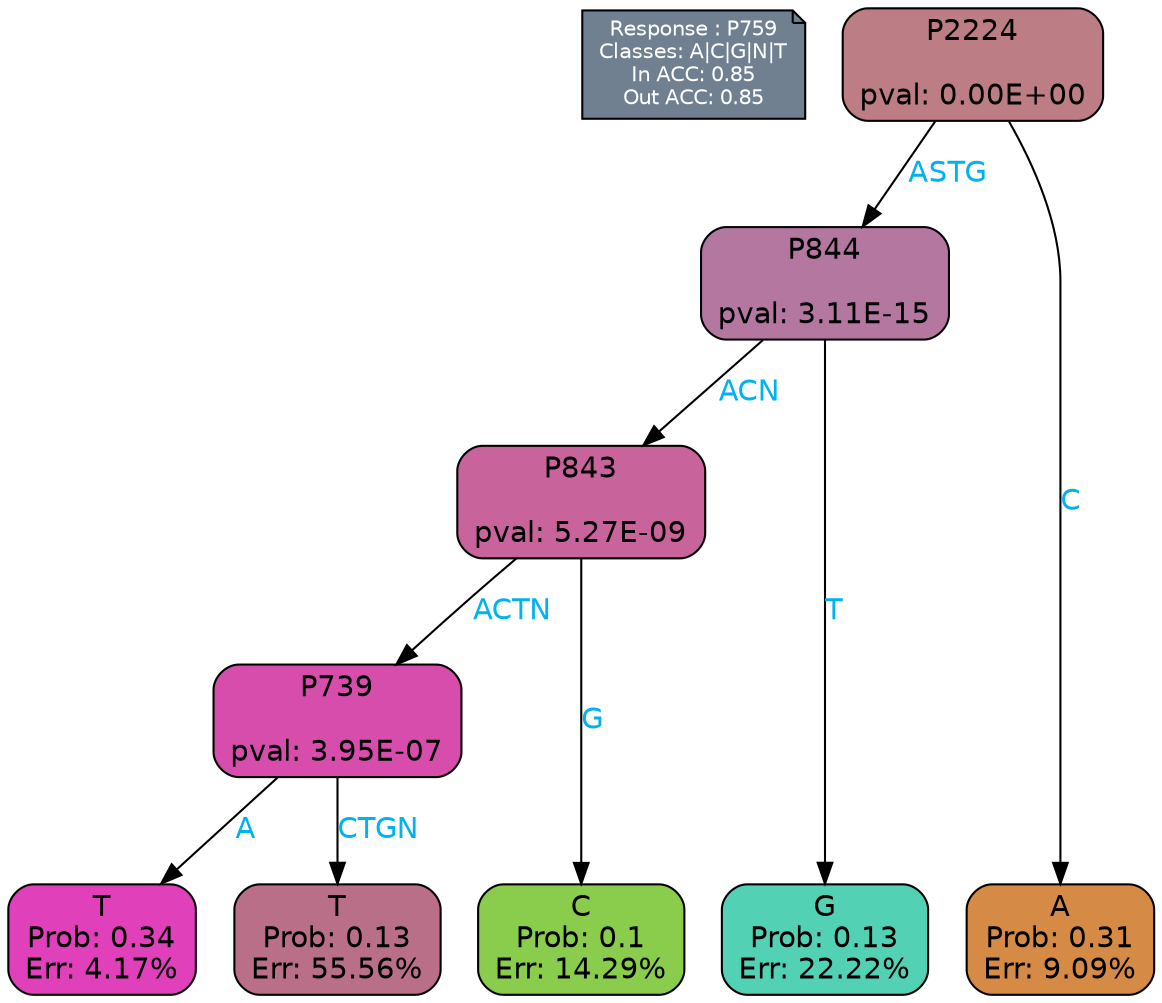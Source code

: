 digraph Tree {
node [shape=box, style="filled, rounded", color="black", fontname=helvetica] ;
graph [ranksep=equally, splines=polylines, bgcolor=transparent, dpi=600] ;
edge [fontname=helvetica] ;
LEGEND [label="Response : P759
Classes: A|C|G|N|T
In ACC: 0.85
Out ACC: 0.85
",shape=note,align=left,style=filled,fillcolor="slategray",fontcolor="white",fontsize=10];1 [label="P2224

pval: 0.00E+00", fillcolor="#bd7d84"] ;
2 [label="P844

pval: 3.11E-15", fillcolor="#b377a0"] ;
3 [label="P843

pval: 5.27E-09", fillcolor="#c8639b"] ;
4 [label="P739

pval: 3.95E-07", fillcolor="#d64dac"] ;
5 [label="T
Prob: 0.34
Err: 4.17%", fillcolor="#e040ba"] ;
6 [label="T
Prob: 0.13
Err: 55.56%", fillcolor="#ba6f88"] ;
7 [label="C
Prob: 0.1
Err: 14.29%", fillcolor="#8acc4c"] ;
8 [label="G
Prob: 0.13
Err: 22.22%", fillcolor="#53d1b4"] ;
9 [label="A
Prob: 0.31
Err: 9.09%", fillcolor="#d58a45"] ;
1 -> 9 [label="C",fontcolor=deepskyblue2] ;
1 -> 2 [label="ASTG",fontcolor=deepskyblue2] ;
2 -> 8 [label="T",fontcolor=deepskyblue2] ;
2 -> 3 [label="ACN",fontcolor=deepskyblue2] ;
3 -> 4 [label="ACTN",fontcolor=deepskyblue2] ;
3 -> 7 [label="G",fontcolor=deepskyblue2] ;
4 -> 5 [label="A",fontcolor=deepskyblue2] ;
4 -> 6 [label="CTGN",fontcolor=deepskyblue2] ;
{rank = same; 5;6;7;8;9;}{rank = same; LEGEND;1;}}